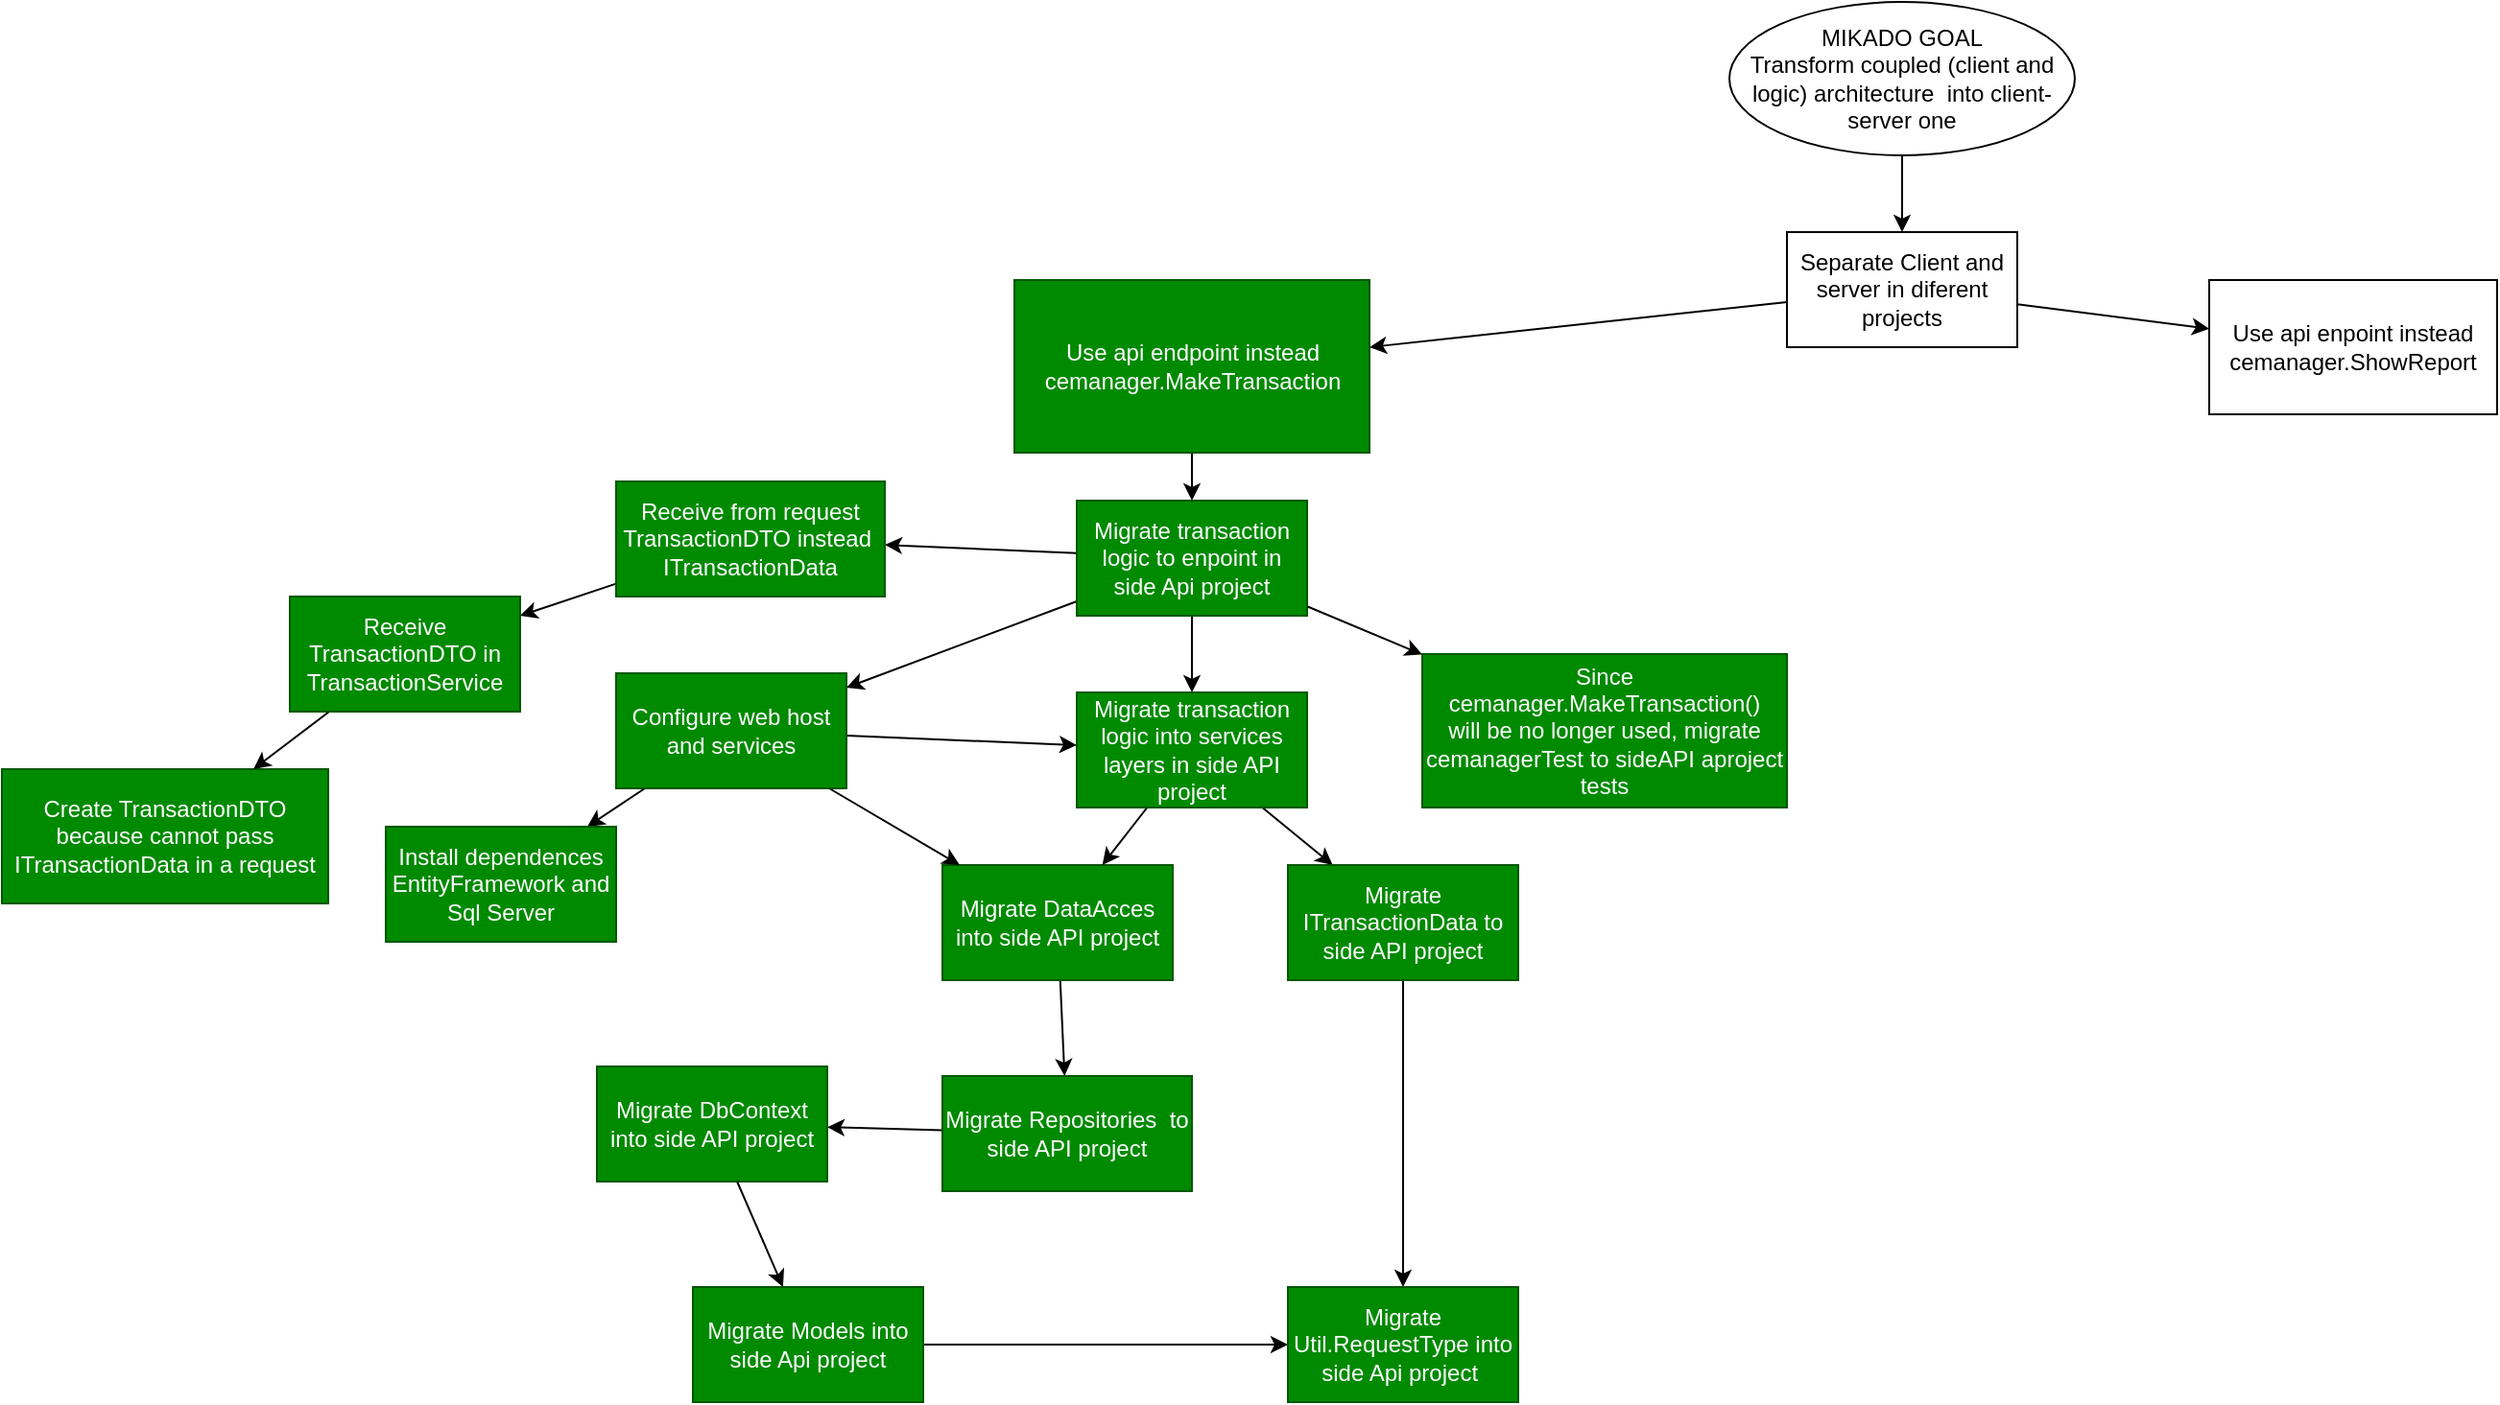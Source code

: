 <mxfile>
    <diagram id="CBvLHeb1c75yYGJDVW8A" name="Page-1">
        <mxGraphModel dx="1737" dy="1078" grid="1" gridSize="10" guides="1" tooltips="1" connect="1" arrows="1" fold="1" page="1" pageScale="1" pageWidth="850" pageHeight="1100" math="0" shadow="0">
            <root>
                <mxCell id="0"/>
                <mxCell id="1" parent="0"/>
                <mxCell id="15" value="" style="edgeStyle=none;html=1;" parent="1" source="2" target="14" edge="1">
                    <mxGeometry relative="1" as="geometry"/>
                </mxCell>
                <mxCell id="2" value="MIKADO GOAL&lt;br&gt;Transform coupled (client and logic) architecture&amp;nbsp; into client-server one" style="ellipse;whiteSpace=wrap;html=1;" parent="1" vertex="1">
                    <mxGeometry x="750" y="270" width="180" height="80" as="geometry"/>
                </mxCell>
                <mxCell id="9" value="" style="edgeStyle=none;html=1;" parent="1" source="6" target="8" edge="1">
                    <mxGeometry relative="1" as="geometry"/>
                </mxCell>
                <mxCell id="6" value="Use api endpoint instead cemanager.MakeTransaction" style="whiteSpace=wrap;html=1;fillColor=#008a00;fontColor=#ffffff;strokeColor=#005700;" parent="1" vertex="1">
                    <mxGeometry x="377.5" y="415" width="185" height="90" as="geometry"/>
                </mxCell>
                <mxCell id="26" value="" style="edgeStyle=none;html=1;" parent="1" source="8" target="25" edge="1">
                    <mxGeometry relative="1" as="geometry"/>
                </mxCell>
                <mxCell id="42" value="" style="edgeStyle=none;html=1;" parent="1" source="8" target="41" edge="1">
                    <mxGeometry relative="1" as="geometry"/>
                </mxCell>
                <mxCell id="50" value="" style="edgeStyle=none;html=1;" parent="1" source="8" target="49" edge="1">
                    <mxGeometry relative="1" as="geometry"/>
                </mxCell>
                <mxCell id="61" value="" style="edgeStyle=none;html=1;" parent="1" source="8" target="60" edge="1">
                    <mxGeometry relative="1" as="geometry"/>
                </mxCell>
                <mxCell id="8" value="Migrate transaction logic to enpoint in side Api project" style="whiteSpace=wrap;html=1;fillColor=#008a00;fontColor=#ffffff;strokeColor=#005700;" parent="1" vertex="1">
                    <mxGeometry x="410" y="530" width="120" height="60" as="geometry"/>
                </mxCell>
                <mxCell id="13" value="" style="edgeStyle=none;html=1;" parent="1" source="10" target="12" edge="1">
                    <mxGeometry relative="1" as="geometry"/>
                </mxCell>
                <mxCell id="10" value="Migrate Models into side Api project" style="whiteSpace=wrap;html=1;fillColor=#008a00;fontColor=#ffffff;strokeColor=#005700;" parent="1" vertex="1">
                    <mxGeometry x="210" y="940" width="120" height="60" as="geometry"/>
                </mxCell>
                <mxCell id="12" value="Migrate Util.RequestType into side Api project&amp;nbsp;" style="whiteSpace=wrap;html=1;fillColor=#008a00;fontColor=#ffffff;strokeColor=#005700;" parent="1" vertex="1">
                    <mxGeometry x="520" y="940" width="120" height="60" as="geometry"/>
                </mxCell>
                <mxCell id="16" style="edgeStyle=none;html=1;" parent="1" source="14" target="6" edge="1">
                    <mxGeometry relative="1" as="geometry"/>
                </mxCell>
                <mxCell id="54" value="" style="edgeStyle=none;html=1;" parent="1" source="14" target="53" edge="1">
                    <mxGeometry relative="1" as="geometry"/>
                </mxCell>
                <mxCell id="14" value="Separate Client and server in diferent projects" style="whiteSpace=wrap;html=1;" parent="1" vertex="1">
                    <mxGeometry x="780" y="390" width="120" height="60" as="geometry"/>
                </mxCell>
                <mxCell id="30" value="" style="edgeStyle=none;html=1;" parent="1" source="19" target="29" edge="1">
                    <mxGeometry relative="1" as="geometry"/>
                </mxCell>
                <mxCell id="19" value="Migrate DataAcces into side API project" style="whiteSpace=wrap;html=1;fillColor=#008a00;fontColor=#ffffff;strokeColor=#005700;" parent="1" vertex="1">
                    <mxGeometry x="340" y="720" width="120" height="60" as="geometry"/>
                </mxCell>
                <mxCell id="27" style="edgeStyle=none;html=1;" parent="1" source="25" target="19" edge="1">
                    <mxGeometry relative="1" as="geometry"/>
                </mxCell>
                <mxCell id="39" value="" style="edgeStyle=none;html=1;" parent="1" source="25" target="38" edge="1">
                    <mxGeometry relative="1" as="geometry"/>
                </mxCell>
                <mxCell id="25" value="Migrate transaction logic into services layers in side API project" style="whiteSpace=wrap;html=1;fillColor=#008a00;fontColor=#ffffff;strokeColor=#005700;" parent="1" vertex="1">
                    <mxGeometry x="410" y="630" width="120" height="60" as="geometry"/>
                </mxCell>
                <mxCell id="32" value="" style="edgeStyle=none;html=1;" parent="1" source="29" target="31" edge="1">
                    <mxGeometry relative="1" as="geometry"/>
                </mxCell>
                <mxCell id="29" value="Migrate Repositories&amp;nbsp; to side API project" style="whiteSpace=wrap;html=1;fillColor=#008a00;fontColor=#ffffff;strokeColor=#005700;" parent="1" vertex="1">
                    <mxGeometry x="340" y="830" width="130" height="60" as="geometry"/>
                </mxCell>
                <mxCell id="33" style="edgeStyle=none;html=1;" parent="1" source="31" target="10" edge="1">
                    <mxGeometry relative="1" as="geometry"/>
                </mxCell>
                <mxCell id="31" value="Migrate DbContext into side API project" style="whiteSpace=wrap;html=1;fillColor=#008a00;fontColor=#ffffff;strokeColor=#005700;" parent="1" vertex="1">
                    <mxGeometry x="160" y="825" width="120" height="60" as="geometry"/>
                </mxCell>
                <mxCell id="40" style="edgeStyle=none;html=1;" parent="1" source="38" target="12" edge="1">
                    <mxGeometry relative="1" as="geometry"/>
                </mxCell>
                <mxCell id="38" value="Migrate ITransactionData to side API project" style="whiteSpace=wrap;html=1;fillColor=#008a00;fontColor=#ffffff;strokeColor=#005700;" parent="1" vertex="1">
                    <mxGeometry x="520" y="720" width="120" height="60" as="geometry"/>
                </mxCell>
                <mxCell id="43" style="edgeStyle=none;html=1;" parent="1" source="41" target="25" edge="1">
                    <mxGeometry relative="1" as="geometry"/>
                </mxCell>
                <mxCell id="47" value="" style="edgeStyle=none;html=1;" parent="1" source="41" target="46" edge="1">
                    <mxGeometry relative="1" as="geometry"/>
                </mxCell>
                <mxCell id="57" style="edgeStyle=none;html=1;" parent="1" source="41" target="19" edge="1">
                    <mxGeometry relative="1" as="geometry"/>
                </mxCell>
                <mxCell id="41" value="Configure web host and services" style="whiteSpace=wrap;html=1;fillColor=#008a00;fontColor=#ffffff;strokeColor=#005700;" parent="1" vertex="1">
                    <mxGeometry x="170" y="620" width="120" height="60" as="geometry"/>
                </mxCell>
                <mxCell id="46" value="Install dependences EntityFramework and Sql Server" style="whiteSpace=wrap;html=1;fillColor=#008a00;fontColor=#ffffff;strokeColor=#005700;" parent="1" vertex="1">
                    <mxGeometry x="50" y="700" width="120" height="60" as="geometry"/>
                </mxCell>
                <mxCell id="49" value="Since cemanager.MakeTransaction()&lt;br&gt;will be no longer used, migrate cemanagerTest to sideAPI aproject tests" style="whiteSpace=wrap;html=1;fillColor=#008a00;fontColor=#ffffff;strokeColor=#005700;" parent="1" vertex="1">
                    <mxGeometry x="590" y="610" width="190" height="80" as="geometry"/>
                </mxCell>
                <mxCell id="53" value="Use api enpoint instead cemanager.ShowReport" style="whiteSpace=wrap;html=1;" parent="1" vertex="1">
                    <mxGeometry x="1000" y="415" width="150" height="70" as="geometry"/>
                </mxCell>
                <mxCell id="55" value="Create TransactionDTO because cannot pass ITransactionData in a request" style="whiteSpace=wrap;html=1;fillColor=#008a00;fontColor=#ffffff;strokeColor=#005700;" parent="1" vertex="1">
                    <mxGeometry x="-150" y="670" width="170" height="70" as="geometry"/>
                </mxCell>
                <mxCell id="62" style="edgeStyle=none;html=1;" parent="1" source="70" target="55" edge="1">
                    <mxGeometry relative="1" as="geometry"/>
                </mxCell>
                <mxCell id="71" style="edgeStyle=none;html=1;" parent="1" source="60" target="70" edge="1">
                    <mxGeometry relative="1" as="geometry"/>
                </mxCell>
                <mxCell id="60" value="Receive from request TransactionDTO instead&amp;nbsp; ITransactionData" style="whiteSpace=wrap;html=1;fillColor=#008a00;fontColor=#ffffff;strokeColor=#005700;" parent="1" vertex="1">
                    <mxGeometry x="170" y="520" width="140" height="60" as="geometry"/>
                </mxCell>
                <mxCell id="70" value="Receive TransactionDTO in TransactionService" style="whiteSpace=wrap;html=1;fillColor=#008a00;fontColor=#ffffff;strokeColor=#005700;" parent="1" vertex="1">
                    <mxGeometry y="580" width="120" height="60" as="geometry"/>
                </mxCell>
            </root>
        </mxGraphModel>
    </diagram>
</mxfile>
